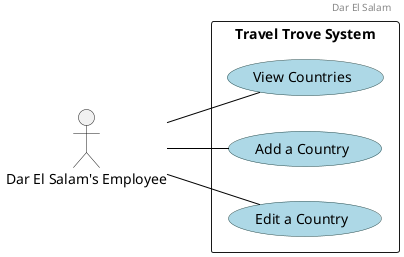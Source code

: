 @startuml
scale 1
left to right direction

header
Dar El Salam
endheader

' Custom skin parameters for use cases
skinparam usecase {
    BackgroundColor lightblue
    BorderColor DarkSlateGray
    ArrowColor Black
}

actor "Dar El Salam's Employee" as Employee

rectangle "Travel Trove System" {

    usecase "View Countries"
    usecase "Add a Country"
    usecase "Edit a Country"
}

Employee -- "View Countries"
Employee -- "Add a Country"
Employee -- "Edit a Country"

@enduml
